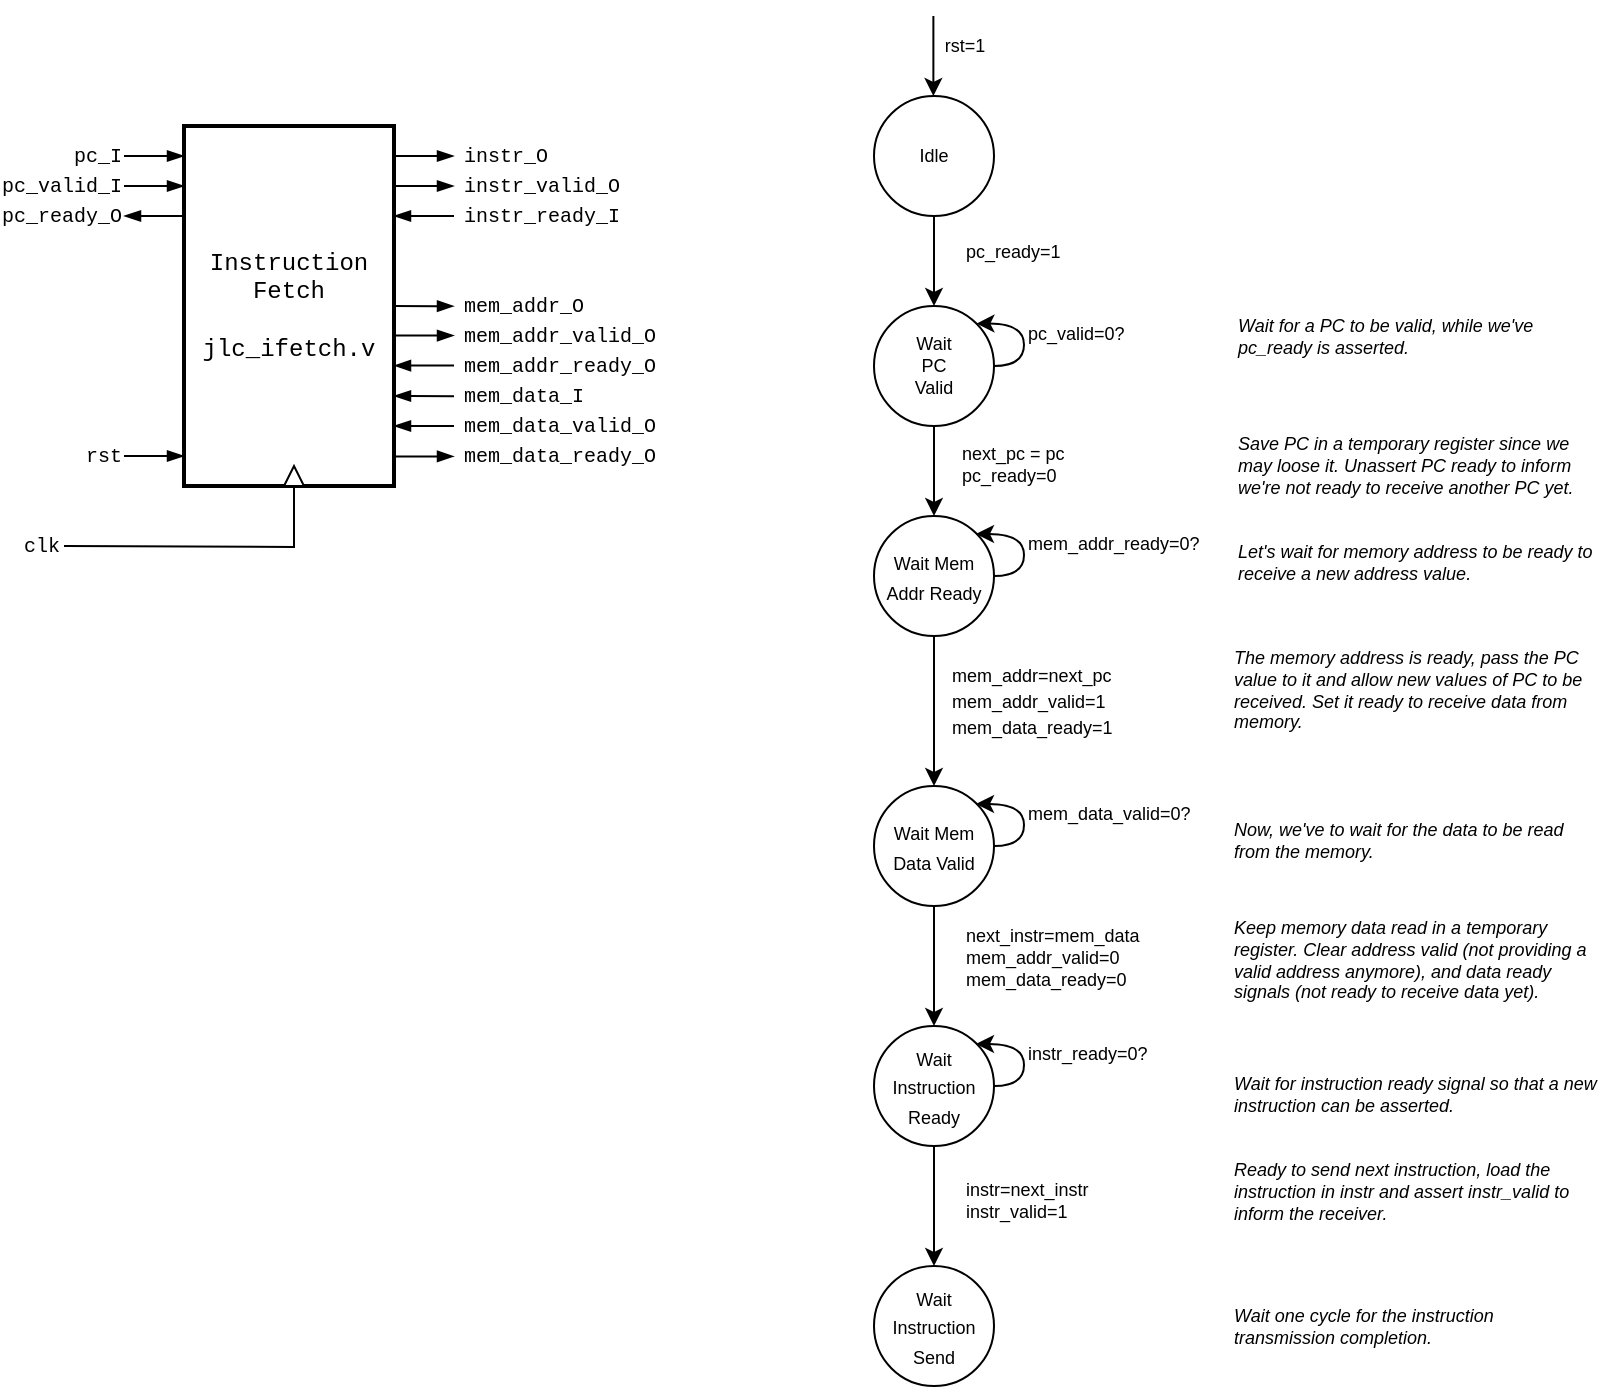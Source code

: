 <mxfile version="26.0.16">
  <diagram name="Page-1" id="lBrTFC5EUmdXm_gLXXo7">
    <mxGraphModel dx="578" dy="658" grid="1" gridSize="15" guides="1" tooltips="1" connect="1" arrows="1" fold="1" page="1" pageScale="1" pageWidth="400" pageHeight="250" math="0" shadow="0">
      <root>
        <mxCell id="0" />
        <mxCell id="1" parent="0" />
        <mxCell id="cgvgibjGXmXXn0c_YGps-1" value="Instruction Fetch&lt;div&gt;&lt;br&gt;&lt;div&gt;jlc_ifetch.v&lt;/div&gt;&lt;/div&gt;" style="rounded=0;whiteSpace=wrap;html=1;fontFamily=Courier New;strokeWidth=2;fillStyle=solid;" vertex="1" parent="1">
          <mxGeometry x="135" y="15" width="105" height="180" as="geometry" />
        </mxCell>
        <mxCell id="cgvgibjGXmXXn0c_YGps-2" value="" style="endArrow=none;html=1;rounded=0;endFill=1;entryX=0;entryY=0.5;entryDx=0;entryDy=0;edgeStyle=orthogonalEdgeStyle;startFill=0;" edge="1" parent="1" target="cgvgibjGXmXXn0c_YGps-39">
          <mxGeometry width="50" height="50" relative="1" as="geometry">
            <mxPoint x="75" y="225" as="sourcePoint" />
            <mxPoint x="130" y="225" as="targetPoint" />
          </mxGeometry>
        </mxCell>
        <mxCell id="cgvgibjGXmXXn0c_YGps-3" value="clk" style="edgeLabel;html=1;align=right;verticalAlign=middle;resizable=0;points=[];labelPosition=left;verticalLabelPosition=middle;fontFamily=Courier New;spacingRight=2;fontSize=10;" vertex="1" connectable="0" parent="cgvgibjGXmXXn0c_YGps-2">
          <mxGeometry x="-0.574" y="1" relative="1" as="geometry">
            <mxPoint x="-31" y="1" as="offset" />
          </mxGeometry>
        </mxCell>
        <mxCell id="cgvgibjGXmXXn0c_YGps-4" value="" style="endArrow=blockThin;html=1;rounded=0;endFill=1;" edge="1" parent="1">
          <mxGeometry width="50" height="50" relative="1" as="geometry">
            <mxPoint x="105" y="180" as="sourcePoint" />
            <mxPoint x="135" y="180" as="targetPoint" />
          </mxGeometry>
        </mxCell>
        <mxCell id="cgvgibjGXmXXn0c_YGps-5" value="rst" style="edgeLabel;html=1;align=right;verticalAlign=middle;resizable=0;points=[];labelPosition=left;verticalLabelPosition=middle;fontFamily=Courier New;spacingRight=2;fontSize=10;" vertex="1" connectable="0" parent="cgvgibjGXmXXn0c_YGps-4">
          <mxGeometry x="-0.574" y="1" relative="1" as="geometry">
            <mxPoint x="-5" y="1" as="offset" />
          </mxGeometry>
        </mxCell>
        <mxCell id="cgvgibjGXmXXn0c_YGps-6" value="" style="endArrow=blockThin;html=1;rounded=0;endFill=1;" edge="1" parent="1">
          <mxGeometry width="50" height="50" relative="1" as="geometry">
            <mxPoint x="105" y="30" as="sourcePoint" />
            <mxPoint x="135" y="30" as="targetPoint" />
          </mxGeometry>
        </mxCell>
        <mxCell id="cgvgibjGXmXXn0c_YGps-7" value="&lt;div&gt;pc_I&lt;/div&gt;" style="edgeLabel;html=1;align=right;verticalAlign=middle;resizable=0;points=[];labelPosition=left;verticalLabelPosition=middle;fontFamily=Courier New;spacingRight=2;fontSize=10;" vertex="1" connectable="0" parent="cgvgibjGXmXXn0c_YGps-6">
          <mxGeometry x="-0.574" y="1" relative="1" as="geometry">
            <mxPoint x="-5" y="1" as="offset" />
          </mxGeometry>
        </mxCell>
        <mxCell id="cgvgibjGXmXXn0c_YGps-8" value="" style="endArrow=none;html=1;rounded=0;endFill=1;startFill=1;startArrow=blockThin;" edge="1" parent="1">
          <mxGeometry width="50" height="50" relative="1" as="geometry">
            <mxPoint x="105" y="60" as="sourcePoint" />
            <mxPoint x="135" y="60" as="targetPoint" />
          </mxGeometry>
        </mxCell>
        <mxCell id="cgvgibjGXmXXn0c_YGps-9" value="&lt;div&gt;pc_ready_O&lt;/div&gt;" style="edgeLabel;html=1;align=right;verticalAlign=middle;resizable=0;points=[];labelPosition=left;verticalLabelPosition=middle;fontFamily=Courier New;spacingRight=2;fontSize=10;" vertex="1" connectable="0" parent="cgvgibjGXmXXn0c_YGps-8">
          <mxGeometry x="-0.574" y="1" relative="1" as="geometry">
            <mxPoint x="-5" y="1" as="offset" />
          </mxGeometry>
        </mxCell>
        <mxCell id="cgvgibjGXmXXn0c_YGps-31" value="" style="endArrow=blockThin;html=1;rounded=0;endFill=1;" edge="1" parent="1">
          <mxGeometry width="50" height="50" relative="1" as="geometry">
            <mxPoint x="240" y="45" as="sourcePoint" />
            <mxPoint x="270" y="45" as="targetPoint" />
          </mxGeometry>
        </mxCell>
        <mxCell id="cgvgibjGXmXXn0c_YGps-32" value="&lt;div&gt;instr_valid_O&lt;/div&gt;" style="edgeLabel;html=1;align=left;verticalAlign=middle;resizable=0;points=[];labelPosition=right;verticalLabelPosition=middle;fontFamily=Courier New;spacingRight=2;fontSize=10;spacingLeft=2;" vertex="1" connectable="0" parent="cgvgibjGXmXXn0c_YGps-31">
          <mxGeometry x="-0.574" y="1" relative="1" as="geometry">
            <mxPoint x="24" y="1" as="offset" />
          </mxGeometry>
        </mxCell>
        <mxCell id="cgvgibjGXmXXn0c_YGps-33" value="" style="endArrow=blockThin;html=1;rounded=0;endFill=1;" edge="1" parent="1">
          <mxGeometry width="50" height="50" relative="1" as="geometry">
            <mxPoint x="240" y="30" as="sourcePoint" />
            <mxPoint x="270" y="30" as="targetPoint" />
          </mxGeometry>
        </mxCell>
        <mxCell id="cgvgibjGXmXXn0c_YGps-34" value="&lt;div&gt;instr_O&lt;/div&gt;" style="edgeLabel;html=1;align=left;verticalAlign=middle;resizable=0;points=[];labelPosition=right;verticalLabelPosition=middle;fontFamily=Courier New;spacingRight=2;fontSize=10;spacingLeft=2;" vertex="1" connectable="0" parent="cgvgibjGXmXXn0c_YGps-33">
          <mxGeometry x="-0.574" y="1" relative="1" as="geometry">
            <mxPoint x="24" y="1" as="offset" />
          </mxGeometry>
        </mxCell>
        <mxCell id="cgvgibjGXmXXn0c_YGps-35" value="" style="endArrow=blockThin;html=1;rounded=0;endFill=1;" edge="1" parent="1">
          <mxGeometry width="50" height="50" relative="1" as="geometry">
            <mxPoint x="240" y="119.8" as="sourcePoint" />
            <mxPoint x="270" y="119.8" as="targetPoint" />
          </mxGeometry>
        </mxCell>
        <mxCell id="cgvgibjGXmXXn0c_YGps-36" value="&lt;div&gt;mem_addr_valid_O&lt;/div&gt;" style="edgeLabel;html=1;align=left;verticalAlign=middle;resizable=0;points=[];labelPosition=right;verticalLabelPosition=middle;fontFamily=Courier New;spacingRight=2;fontSize=10;spacingLeft=2;" vertex="1" connectable="0" parent="cgvgibjGXmXXn0c_YGps-35">
          <mxGeometry x="-0.574" y="1" relative="1" as="geometry">
            <mxPoint x="24" y="1" as="offset" />
          </mxGeometry>
        </mxCell>
        <mxCell id="cgvgibjGXmXXn0c_YGps-37" value="" style="endArrow=blockThin;html=1;rounded=0;endFill=1;" edge="1" parent="1">
          <mxGeometry width="50" height="50" relative="1" as="geometry">
            <mxPoint x="240" y="105" as="sourcePoint" />
            <mxPoint x="270" y="105.09" as="targetPoint" />
          </mxGeometry>
        </mxCell>
        <mxCell id="cgvgibjGXmXXn0c_YGps-38" value="&lt;div&gt;mem_addr_O&lt;/div&gt;" style="edgeLabel;html=1;align=left;verticalAlign=middle;resizable=0;points=[];labelPosition=right;verticalLabelPosition=middle;fontFamily=Courier New;spacingRight=2;fontSize=10;spacingLeft=2;" vertex="1" connectable="0" parent="cgvgibjGXmXXn0c_YGps-37">
          <mxGeometry x="-0.574" y="1" relative="1" as="geometry">
            <mxPoint x="24" y="1" as="offset" />
          </mxGeometry>
        </mxCell>
        <mxCell id="cgvgibjGXmXXn0c_YGps-39" value="" style="triangle;whiteSpace=wrap;html=1;rotation=-90;" vertex="1" parent="1">
          <mxGeometry x="185" y="185" width="10" height="10" as="geometry" />
        </mxCell>
        <mxCell id="cgvgibjGXmXXn0c_YGps-42" value="" style="endArrow=none;html=1;rounded=0;endFill=1;startArrow=blockThin;startFill=1;" edge="1" parent="1">
          <mxGeometry width="50" height="50" relative="1" as="geometry">
            <mxPoint x="240" y="134.8" as="sourcePoint" />
            <mxPoint x="270" y="134.8" as="targetPoint" />
          </mxGeometry>
        </mxCell>
        <mxCell id="cgvgibjGXmXXn0c_YGps-43" value="&lt;div&gt;mem_addr_ready_O&lt;/div&gt;" style="edgeLabel;html=1;align=left;verticalAlign=middle;resizable=0;points=[];labelPosition=right;verticalLabelPosition=middle;fontFamily=Courier New;spacingRight=2;fontSize=10;spacingLeft=2;" vertex="1" connectable="0" parent="cgvgibjGXmXXn0c_YGps-42">
          <mxGeometry x="-0.574" y="1" relative="1" as="geometry">
            <mxPoint x="24" y="1" as="offset" />
          </mxGeometry>
        </mxCell>
        <mxCell id="cgvgibjGXmXXn0c_YGps-44" value="" style="endArrow=blockThin;html=1;rounded=0;endFill=1;" edge="1" parent="1">
          <mxGeometry width="50" height="50" relative="1" as="geometry">
            <mxPoint x="240" y="180.2" as="sourcePoint" />
            <mxPoint x="270" y="180.2" as="targetPoint" />
          </mxGeometry>
        </mxCell>
        <mxCell id="cgvgibjGXmXXn0c_YGps-45" value="&lt;div&gt;mem_data_ready_O&lt;/div&gt;" style="edgeLabel;html=1;align=left;verticalAlign=middle;resizable=0;points=[];labelPosition=right;verticalLabelPosition=middle;fontFamily=Courier New;spacingRight=2;fontSize=10;spacingLeft=2;" vertex="1" connectable="0" parent="cgvgibjGXmXXn0c_YGps-44">
          <mxGeometry x="-0.574" y="1" relative="1" as="geometry">
            <mxPoint x="24" y="1" as="offset" />
          </mxGeometry>
        </mxCell>
        <mxCell id="cgvgibjGXmXXn0c_YGps-46" value="" style="endArrow=none;html=1;rounded=0;endFill=1;startArrow=blockThin;startFill=1;" edge="1" parent="1">
          <mxGeometry width="50" height="50" relative="1" as="geometry">
            <mxPoint x="240" y="150" as="sourcePoint" />
            <mxPoint x="270" y="150.09" as="targetPoint" />
          </mxGeometry>
        </mxCell>
        <mxCell id="cgvgibjGXmXXn0c_YGps-47" value="&lt;div&gt;mem_data_I&lt;/div&gt;" style="edgeLabel;html=1;align=left;verticalAlign=middle;resizable=0;points=[];labelPosition=right;verticalLabelPosition=middle;fontFamily=Courier New;spacingRight=2;fontSize=10;spacingLeft=2;" vertex="1" connectable="0" parent="cgvgibjGXmXXn0c_YGps-46">
          <mxGeometry x="-0.574" y="1" relative="1" as="geometry">
            <mxPoint x="24" y="1" as="offset" />
          </mxGeometry>
        </mxCell>
        <mxCell id="cgvgibjGXmXXn0c_YGps-48" value="" style="endArrow=none;html=1;rounded=0;endFill=1;startArrow=blockThin;startFill=1;" edge="1" parent="1">
          <mxGeometry width="50" height="50" relative="1" as="geometry">
            <mxPoint x="240" y="165" as="sourcePoint" />
            <mxPoint x="270" y="165" as="targetPoint" />
          </mxGeometry>
        </mxCell>
        <mxCell id="cgvgibjGXmXXn0c_YGps-49" value="&lt;div&gt;mem_data_valid_O&lt;/div&gt;" style="edgeLabel;html=1;align=left;verticalAlign=middle;resizable=0;points=[];labelPosition=right;verticalLabelPosition=middle;fontFamily=Courier New;spacingRight=2;fontSize=10;spacingLeft=2;" vertex="1" connectable="0" parent="cgvgibjGXmXXn0c_YGps-48">
          <mxGeometry x="-0.574" y="1" relative="1" as="geometry">
            <mxPoint x="24" y="1" as="offset" />
          </mxGeometry>
        </mxCell>
        <mxCell id="cgvgibjGXmXXn0c_YGps-50" value="" style="endArrow=blockThin;html=1;rounded=0;endFill=1;" edge="1" parent="1">
          <mxGeometry width="50" height="50" relative="1" as="geometry">
            <mxPoint x="105" y="45" as="sourcePoint" />
            <mxPoint x="135" y="45" as="targetPoint" />
          </mxGeometry>
        </mxCell>
        <mxCell id="cgvgibjGXmXXn0c_YGps-51" value="&lt;div&gt;pc_valid_I&lt;/div&gt;" style="edgeLabel;html=1;align=right;verticalAlign=middle;resizable=0;points=[];labelPosition=left;verticalLabelPosition=middle;fontFamily=Courier New;spacingRight=2;fontSize=10;" vertex="1" connectable="0" parent="cgvgibjGXmXXn0c_YGps-50">
          <mxGeometry x="-0.574" y="1" relative="1" as="geometry">
            <mxPoint x="-5" y="1" as="offset" />
          </mxGeometry>
        </mxCell>
        <mxCell id="cgvgibjGXmXXn0c_YGps-52" value="" style="endArrow=none;html=1;rounded=0;endFill=1;startArrow=blockThin;startFill=1;" edge="1" parent="1">
          <mxGeometry width="50" height="50" relative="1" as="geometry">
            <mxPoint x="240" y="60" as="sourcePoint" />
            <mxPoint x="270" y="60" as="targetPoint" />
          </mxGeometry>
        </mxCell>
        <mxCell id="cgvgibjGXmXXn0c_YGps-53" value="&lt;div&gt;instr_ready_I&lt;/div&gt;" style="edgeLabel;html=1;align=left;verticalAlign=middle;resizable=0;points=[];labelPosition=right;verticalLabelPosition=middle;fontFamily=Courier New;spacingRight=2;fontSize=10;spacingLeft=2;" vertex="1" connectable="0" parent="cgvgibjGXmXXn0c_YGps-52">
          <mxGeometry x="-0.574" y="1" relative="1" as="geometry">
            <mxPoint x="24" y="1" as="offset" />
          </mxGeometry>
        </mxCell>
        <mxCell id="cgvgibjGXmXXn0c_YGps-62" value="" style="edgeStyle=orthogonalEdgeStyle;rounded=0;orthogonalLoop=1;jettySize=auto;html=1;" edge="1" parent="1" source="cgvgibjGXmXXn0c_YGps-56" target="cgvgibjGXmXXn0c_YGps-57">
          <mxGeometry relative="1" as="geometry" />
        </mxCell>
        <mxCell id="cgvgibjGXmXXn0c_YGps-63" value="pc_ready=1" style="edgeLabel;html=1;align=left;verticalAlign=middle;resizable=0;points=[];fontSize=9;" vertex="1" connectable="0" parent="cgvgibjGXmXXn0c_YGps-62">
          <mxGeometry x="-0.197" relative="1" as="geometry">
            <mxPoint x="14" as="offset" />
          </mxGeometry>
        </mxCell>
        <mxCell id="cgvgibjGXmXXn0c_YGps-56" value="Idle" style="ellipse;whiteSpace=wrap;html=1;aspect=fixed;fontSize=9;" vertex="1" parent="1">
          <mxGeometry x="480" width="60" height="60" as="geometry" />
        </mxCell>
        <mxCell id="cgvgibjGXmXXn0c_YGps-67" value="" style="edgeStyle=orthogonalEdgeStyle;rounded=0;orthogonalLoop=1;jettySize=auto;html=1;" edge="1" parent="1" source="cgvgibjGXmXXn0c_YGps-57">
          <mxGeometry relative="1" as="geometry">
            <mxPoint x="510" y="210" as="targetPoint" />
          </mxGeometry>
        </mxCell>
        <mxCell id="cgvgibjGXmXXn0c_YGps-70" value="&lt;div&gt;next_pc = pc&lt;/div&gt;&lt;div&gt;&lt;span style=&quot;background-color: light-dark(#ffffff, var(--ge-dark-color, #121212)); color: light-dark(rgb(0, 0, 0), rgb(255, 255, 255));&quot;&gt;pc_ready=0&lt;/span&gt;&lt;/div&gt;" style="edgeLabel;html=1;align=left;verticalAlign=middle;resizable=0;points=[];labelPosition=right;verticalLabelPosition=middle;fontSize=9;" vertex="1" connectable="0" parent="cgvgibjGXmXXn0c_YGps-67">
          <mxGeometry x="-0.422" relative="1" as="geometry">
            <mxPoint x="12" y="6" as="offset" />
          </mxGeometry>
        </mxCell>
        <mxCell id="cgvgibjGXmXXn0c_YGps-57" value="Wait&lt;div&gt;PC&lt;/div&gt;&lt;div&gt;Valid&lt;/div&gt;" style="ellipse;whiteSpace=wrap;html=1;aspect=fixed;fontSize=9;" vertex="1" parent="1">
          <mxGeometry x="480" y="105" width="60" height="60" as="geometry" />
        </mxCell>
        <mxCell id="cgvgibjGXmXXn0c_YGps-58" value="" style="endArrow=classic;html=1;rounded=0;" edge="1" parent="1">
          <mxGeometry width="50" height="50" relative="1" as="geometry">
            <mxPoint x="509.69" y="-40" as="sourcePoint" />
            <mxPoint x="509.69" as="targetPoint" />
          </mxGeometry>
        </mxCell>
        <mxCell id="cgvgibjGXmXXn0c_YGps-59" value="rst=1" style="edgeLabel;html=1;align=center;verticalAlign=middle;resizable=0;points=[];fontSize=9;" vertex="1" connectable="0" parent="cgvgibjGXmXXn0c_YGps-58">
          <mxGeometry x="-0.253" relative="1" as="geometry">
            <mxPoint x="15" as="offset" />
          </mxGeometry>
        </mxCell>
        <mxCell id="cgvgibjGXmXXn0c_YGps-64" style="edgeStyle=orthogonalEdgeStyle;rounded=0;orthogonalLoop=1;jettySize=auto;html=1;exitX=1;exitY=0.5;exitDx=0;exitDy=0;entryX=1;entryY=0;entryDx=0;entryDy=0;curved=1;" edge="1" parent="1" source="cgvgibjGXmXXn0c_YGps-57" target="cgvgibjGXmXXn0c_YGps-57">
          <mxGeometry relative="1" as="geometry">
            <Array as="points">
              <mxPoint x="555" y="135" />
              <mxPoint x="555" y="114" />
            </Array>
          </mxGeometry>
        </mxCell>
        <mxCell id="cgvgibjGXmXXn0c_YGps-65" value="pc_valid=0?" style="edgeLabel;html=1;align=left;verticalAlign=middle;resizable=0;points=[];labelPosition=right;verticalLabelPosition=middle;fontSize=9;" vertex="1" connectable="0" parent="cgvgibjGXmXXn0c_YGps-64">
          <mxGeometry x="0.049" relative="1" as="geometry">
            <mxPoint as="offset" />
          </mxGeometry>
        </mxCell>
        <mxCell id="cgvgibjGXmXXn0c_YGps-94" value="" style="edgeStyle=orthogonalEdgeStyle;rounded=0;orthogonalLoop=1;jettySize=auto;html=1;" edge="1" parent="1" source="cgvgibjGXmXXn0c_YGps-96" target="cgvgibjGXmXXn0c_YGps-100">
          <mxGeometry relative="1" as="geometry" />
        </mxCell>
        <mxCell id="cgvgibjGXmXXn0c_YGps-95" value="&lt;div&gt;&lt;font style=&quot;font-size: 9px;&quot;&gt;mem_addr=next_pc&lt;/font&gt;&lt;/div&gt;&lt;div&gt;&lt;font style=&quot;font-size: 9px;&quot;&gt;mem_addr_valid=1&lt;/font&gt;&lt;/div&gt;&lt;div&gt;&lt;font style=&quot;font-size: 9px;&quot;&gt;mem_data_ready=1&lt;/font&gt;&lt;/div&gt;" style="edgeLabel;html=1;align=left;verticalAlign=middle;resizable=0;points=[];labelPosition=right;verticalLabelPosition=middle;" vertex="1" connectable="0" parent="cgvgibjGXmXXn0c_YGps-94">
          <mxGeometry x="-0.323" y="1" relative="1" as="geometry">
            <mxPoint x="6" y="6" as="offset" />
          </mxGeometry>
        </mxCell>
        <mxCell id="cgvgibjGXmXXn0c_YGps-96" value="&lt;font style=&quot;font-size: 9px;&quot;&gt;Wait Mem Addr Ready&lt;/font&gt;" style="ellipse;whiteSpace=wrap;html=1;aspect=fixed;" vertex="1" parent="1">
          <mxGeometry x="480" y="210" width="60" height="60" as="geometry" />
        </mxCell>
        <mxCell id="cgvgibjGXmXXn0c_YGps-97" style="edgeStyle=orthogonalEdgeStyle;rounded=0;orthogonalLoop=1;jettySize=auto;html=1;exitX=1;exitY=0.5;exitDx=0;exitDy=0;entryX=1;entryY=0;entryDx=0;entryDy=0;curved=1;" edge="1" parent="1">
          <mxGeometry relative="1" as="geometry">
            <mxPoint x="540" y="240" as="sourcePoint" />
            <mxPoint x="531" y="219" as="targetPoint" />
            <Array as="points">
              <mxPoint x="555" y="240" />
              <mxPoint x="555" y="219" />
            </Array>
          </mxGeometry>
        </mxCell>
        <mxCell id="cgvgibjGXmXXn0c_YGps-98" value="mem_addr_ready=0?" style="edgeLabel;html=1;align=left;verticalAlign=middle;resizable=0;points=[];labelPosition=right;verticalLabelPosition=middle;fontSize=9;" vertex="1" connectable="0" parent="cgvgibjGXmXXn0c_YGps-97">
          <mxGeometry x="0.049" relative="1" as="geometry">
            <mxPoint as="offset" />
          </mxGeometry>
        </mxCell>
        <mxCell id="cgvgibjGXmXXn0c_YGps-99" value="" style="edgeStyle=orthogonalEdgeStyle;rounded=0;orthogonalLoop=1;jettySize=auto;html=1;" edge="1" parent="1" source="cgvgibjGXmXXn0c_YGps-100" target="cgvgibjGXmXXn0c_YGps-108">
          <mxGeometry relative="1" as="geometry" />
        </mxCell>
        <mxCell id="cgvgibjGXmXXn0c_YGps-100" value="&lt;font style=&quot;font-size: 9px;&quot;&gt;Wait Mem Data Valid&lt;/font&gt;" style="ellipse;whiteSpace=wrap;html=1;aspect=fixed;" vertex="1" parent="1">
          <mxGeometry x="480" y="345" width="60" height="60" as="geometry" />
        </mxCell>
        <mxCell id="cgvgibjGXmXXn0c_YGps-101" style="edgeStyle=orthogonalEdgeStyle;rounded=0;orthogonalLoop=1;jettySize=auto;html=1;exitX=1;exitY=0.5;exitDx=0;exitDy=0;entryX=1;entryY=0;entryDx=0;entryDy=0;curved=1;" edge="1" parent="1">
          <mxGeometry relative="1" as="geometry">
            <mxPoint x="540" y="375" as="sourcePoint" />
            <mxPoint x="531" y="354" as="targetPoint" />
            <Array as="points">
              <mxPoint x="555" y="375" />
              <mxPoint x="555" y="354" />
            </Array>
          </mxGeometry>
        </mxCell>
        <mxCell id="cgvgibjGXmXXn0c_YGps-102" value="mem_data_valid=0?" style="edgeLabel;html=1;align=left;verticalAlign=middle;resizable=0;points=[];labelPosition=right;verticalLabelPosition=middle;fontSize=9;" vertex="1" connectable="0" parent="cgvgibjGXmXXn0c_YGps-101">
          <mxGeometry x="0.049" relative="1" as="geometry">
            <mxPoint as="offset" />
          </mxGeometry>
        </mxCell>
        <mxCell id="cgvgibjGXmXXn0c_YGps-103" value="Let&#39;s wait for memory address to be ready to receive a new address value." style="text;html=1;align=left;verticalAlign=top;whiteSpace=wrap;rounded=0;fontSize=9;labelPosition=center;verticalLabelPosition=middle;fontStyle=2" vertex="1" parent="1">
          <mxGeometry x="660" y="216" width="180" height="45" as="geometry" />
        </mxCell>
        <mxCell id="cgvgibjGXmXXn0c_YGps-104" value="The memory address is ready, pass the PC value to it and allow new values of PC to be received. Set it ready to receive data from memory." style="text;html=1;align=left;verticalAlign=middle;whiteSpace=wrap;rounded=0;fontSize=9;labelPosition=center;verticalLabelPosition=middle;fontStyle=2;spacing=0;" vertex="1" parent="1">
          <mxGeometry x="660" y="270" width="180" height="53" as="geometry" />
        </mxCell>
        <mxCell id="cgvgibjGXmXXn0c_YGps-105" value="Now, we&#39;ve to wait for the data to be read from the memory." style="text;html=1;align=left;verticalAlign=middle;whiteSpace=wrap;rounded=0;fontSize=9;labelPosition=center;verticalLabelPosition=middle;fontStyle=2;spacing=0;" vertex="1" parent="1">
          <mxGeometry x="660" y="345" width="180" height="53" as="geometry" />
        </mxCell>
        <mxCell id="cgvgibjGXmXXn0c_YGps-106" value="" style="edgeStyle=orthogonalEdgeStyle;rounded=0;orthogonalLoop=1;jettySize=auto;html=1;" edge="1" parent="1" source="cgvgibjGXmXXn0c_YGps-108" target="cgvgibjGXmXXn0c_YGps-114">
          <mxGeometry relative="1" as="geometry" />
        </mxCell>
        <mxCell id="cgvgibjGXmXXn0c_YGps-107" value="&lt;font&gt;instr=next_instr&lt;/font&gt;&lt;div&gt;&lt;font&gt;instr_valid=1&lt;/font&gt;&lt;/div&gt;" style="edgeLabel;html=1;align=left;verticalAlign=middle;resizable=0;points=[];labelPosition=right;verticalLabelPosition=middle;fontSize=9;" vertex="1" connectable="0" parent="cgvgibjGXmXXn0c_YGps-106">
          <mxGeometry x="-0.255" y="-1" relative="1" as="geometry">
            <mxPoint x="15" y="4" as="offset" />
          </mxGeometry>
        </mxCell>
        <mxCell id="cgvgibjGXmXXn0c_YGps-108" value="&lt;font style=&quot;font-size: 9px;&quot;&gt;Wait Instruction Ready&lt;/font&gt;" style="ellipse;whiteSpace=wrap;html=1;aspect=fixed;" vertex="1" parent="1">
          <mxGeometry x="480" y="465" width="60" height="60" as="geometry" />
        </mxCell>
        <mxCell id="cgvgibjGXmXXn0c_YGps-109" style="edgeStyle=orthogonalEdgeStyle;rounded=0;orthogonalLoop=1;jettySize=auto;html=1;exitX=1;exitY=0.5;exitDx=0;exitDy=0;entryX=1;entryY=0;entryDx=0;entryDy=0;curved=1;" edge="1" parent="1">
          <mxGeometry relative="1" as="geometry">
            <mxPoint x="540" y="495" as="sourcePoint" />
            <mxPoint x="531" y="474" as="targetPoint" />
            <Array as="points">
              <mxPoint x="555" y="495" />
              <mxPoint x="555" y="474" />
            </Array>
          </mxGeometry>
        </mxCell>
        <mxCell id="cgvgibjGXmXXn0c_YGps-110" value="instr_ready=0?" style="edgeLabel;html=1;align=left;verticalAlign=middle;resizable=0;points=[];labelPosition=right;verticalLabelPosition=middle;fontSize=9;" vertex="1" connectable="0" parent="cgvgibjGXmXXn0c_YGps-109">
          <mxGeometry x="0.049" relative="1" as="geometry">
            <mxPoint as="offset" />
          </mxGeometry>
        </mxCell>
        <mxCell id="cgvgibjGXmXXn0c_YGps-111" value="&lt;font&gt;next_instr=mem_data&lt;/font&gt;&lt;div&gt;&lt;font&gt;mem_addr_valid=0&lt;/font&gt;&lt;/div&gt;&lt;div&gt;&lt;font&gt;mem_data_ready=0&lt;/font&gt;&lt;/div&gt;" style="edgeLabel;html=1;align=left;verticalAlign=middle;resizable=0;points=[];labelPosition=right;verticalLabelPosition=middle;fontSize=9;" vertex="1" connectable="0" parent="1">
          <mxGeometry x="524.0" y="430.996" as="geometry" />
        </mxCell>
        <mxCell id="cgvgibjGXmXXn0c_YGps-112" value="Keep memory data read in a temporary register. Clear address valid (not providing a valid address anymore), and data ready signals (not ready to receive data yet)." style="text;html=1;align=left;verticalAlign=middle;whiteSpace=wrap;rounded=0;fontSize=9;labelPosition=center;verticalLabelPosition=middle;fontStyle=2;spacing=0;" vertex="1" parent="1">
          <mxGeometry x="660" y="405" width="180" height="53" as="geometry" />
        </mxCell>
        <mxCell id="cgvgibjGXmXXn0c_YGps-113" value="Wait for instruction ready signal so that a new instruction can be asserted." style="text;html=1;align=left;verticalAlign=middle;whiteSpace=wrap;rounded=0;fontSize=9;labelPosition=center;verticalLabelPosition=middle;fontStyle=2;spacing=0;" vertex="1" parent="1">
          <mxGeometry x="660" y="472" width="180" height="53" as="geometry" />
        </mxCell>
        <mxCell id="cgvgibjGXmXXn0c_YGps-114" value="&lt;font style=&quot;font-size: 9px;&quot;&gt;Wait Instruction Send&lt;/font&gt;" style="ellipse;whiteSpace=wrap;html=1;aspect=fixed;" vertex="1" parent="1">
          <mxGeometry x="480" y="585" width="60" height="60" as="geometry" />
        </mxCell>
        <mxCell id="cgvgibjGXmXXn0c_YGps-115" value="Ready to send next instruction, load the instruction in instr and assert instr_valid to inform the receiver." style="text;html=1;align=left;verticalAlign=middle;whiteSpace=wrap;rounded=0;fontSize=9;labelPosition=center;verticalLabelPosition=middle;fontStyle=2;spacing=0;" vertex="1" parent="1">
          <mxGeometry x="660" y="525" width="180" height="45" as="geometry" />
        </mxCell>
        <mxCell id="cgvgibjGXmXXn0c_YGps-116" value="Wait one cycle for the instruction transmission completion." style="text;html=1;align=left;verticalAlign=middle;whiteSpace=wrap;rounded=0;fontSize=9;labelPosition=center;verticalLabelPosition=middle;fontStyle=2;spacing=0;" vertex="1" parent="1">
          <mxGeometry x="660" y="592.5" width="180" height="45" as="geometry" />
        </mxCell>
        <mxCell id="cgvgibjGXmXXn0c_YGps-117" value="Save PC in a temporary register since we may loose it. Unassert PC ready to inform we&#39;re not ready to receive another PC yet." style="text;html=1;align=left;verticalAlign=top;whiteSpace=wrap;rounded=0;fontSize=9;labelPosition=center;verticalLabelPosition=middle;fontStyle=2" vertex="1" parent="1">
          <mxGeometry x="660" y="162" width="180" height="30" as="geometry" />
        </mxCell>
        <mxCell id="cgvgibjGXmXXn0c_YGps-118" value="Wait for a PC to be valid, while we&#39;ve pc_ready is asserted." style="text;html=1;align=left;verticalAlign=top;whiteSpace=wrap;rounded=0;fontSize=9;labelPosition=center;verticalLabelPosition=middle;fontStyle=2" vertex="1" parent="1">
          <mxGeometry x="660" y="103" width="180" height="45" as="geometry" />
        </mxCell>
      </root>
    </mxGraphModel>
  </diagram>
</mxfile>
